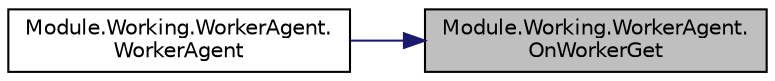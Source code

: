 digraph "Module.Working.WorkerAgent.OnWorkerGet"
{
 // LATEX_PDF_SIZE
  edge [fontname="Helvetica",fontsize="10",labelfontname="Helvetica",labelfontsize="10"];
  node [fontname="Helvetica",fontsize="10",shape=record];
  rankdir="RL";
  Node1 [label="Module.Working.WorkerAgent.\lOnWorkerGet",height=0.2,width=0.4,color="black", fillcolor="grey75", style="filled", fontcolor="black",tooltip=" "];
  Node1 -> Node2 [dir="back",color="midnightblue",fontsize="10",style="solid",fontname="Helvetica"];
  Node2 [label="Module.Working.WorkerAgent.\lWorkerAgent",height=0.2,width=0.4,color="black", fillcolor="white", style="filled",URL="$classModule_1_1Working_1_1WorkerAgent.html#aed898b8315c81206e1a202db6f6c4d33",tooltip=" "];
}
